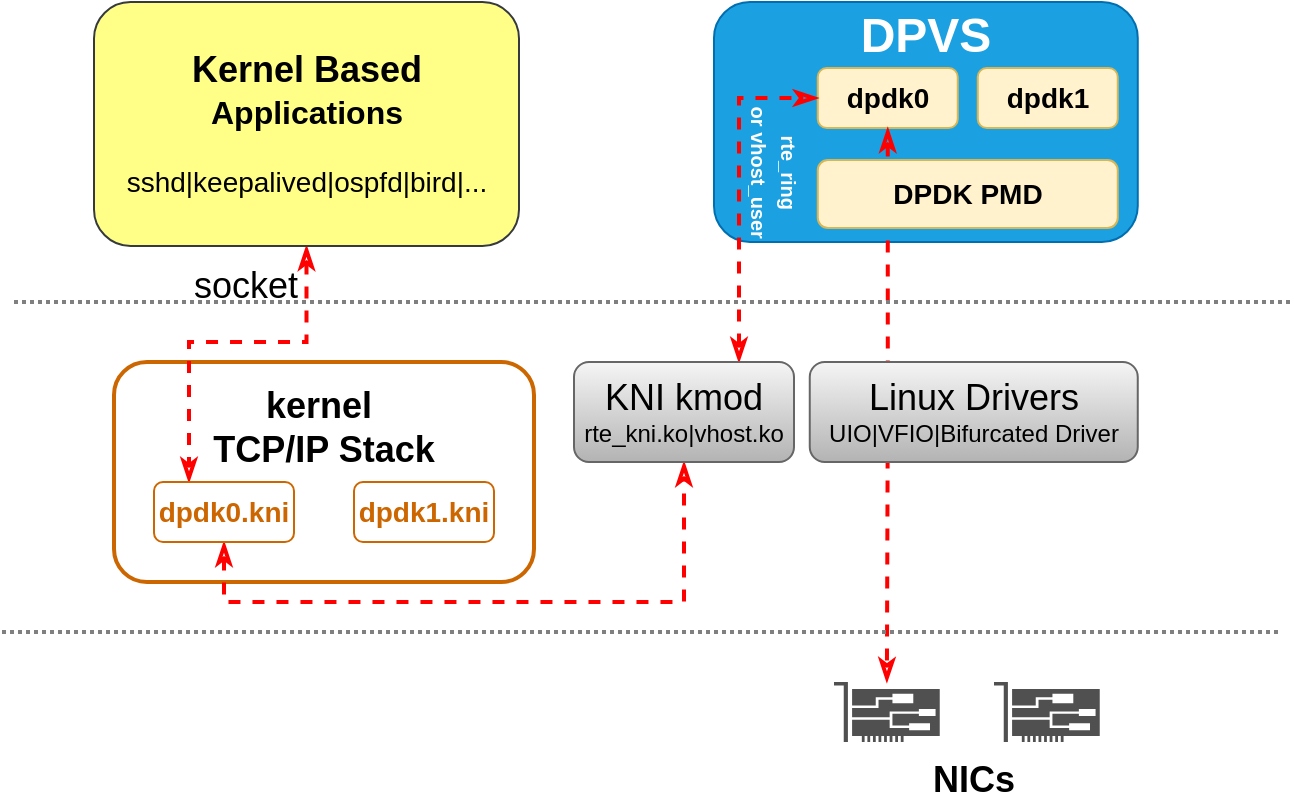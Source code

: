 <mxfile border="50" scale="3" compressed="false" locked="false" version="24.7.13">
  <diagram id="eFARZ7ye3ZyHCSxxOhFb" name="kni">
    <mxGraphModel dx="989" dy="545" grid="1" gridSize="10" guides="1" tooltips="1" connect="1" arrows="1" fold="1" page="1" pageScale="1" pageWidth="827" pageHeight="1169" math="0" shadow="0">
      <root>
        <mxCell id="0" />
        <mxCell id="1" parent="0" />
        <mxCell id="j9tfoosSE3qILXxTiQy9-3" value="&lt;font style=&quot;font-size: 24px;&quot;&gt;&lt;b style=&quot;&quot;&gt;DPVS&lt;/b&gt;&lt;/font&gt;&lt;div&gt;&lt;br&gt;&lt;/div&gt;&lt;div&gt;&lt;br&gt;&lt;/div&gt;&lt;div&gt;&lt;br&gt;&lt;/div&gt;&lt;div&gt;&lt;br&gt;&lt;/div&gt;&lt;div&gt;&lt;br&gt;&lt;/div&gt;&lt;div&gt;&lt;br&gt;&lt;/div&gt;" style="rounded=1;whiteSpace=wrap;html=1;fillColor=#1ba1e2;strokeColor=#006EAF;fontColor=#ffffff;" vertex="1" parent="1">
          <mxGeometry x="450" y="490" width="211.88" height="120" as="geometry" />
        </mxCell>
        <mxCell id="j9tfoosSE3qILXxTiQy9-5" value="&lt;font style=&quot;font-size: 14px;&quot;&gt;&lt;b&gt;dpdk0&lt;/b&gt;&lt;/font&gt;" style="rounded=1;whiteSpace=wrap;html=1;fillColor=#fff2cc;strokeColor=#d6b656;" vertex="1" parent="1">
          <mxGeometry x="501.88" y="523" width="70" height="30" as="geometry" />
        </mxCell>
        <mxCell id="j9tfoosSE3qILXxTiQy9-7" value="&lt;font style=&quot;font-size: 14px;&quot;&gt;&lt;b&gt;dpdk1&lt;/b&gt;&lt;/font&gt;" style="rounded=1;whiteSpace=wrap;html=1;fillColor=#fff2cc;strokeColor=#d6b656;" vertex="1" parent="1">
          <mxGeometry x="581.88" y="523" width="70" height="30" as="geometry" />
        </mxCell>
        <mxCell id="O6jyKfrmbOcH9zmBw9ze-5" style="edgeStyle=orthogonalEdgeStyle;rounded=0;orthogonalLoop=1;jettySize=auto;html=1;exitX=0.5;exitY=1;exitDx=0;exitDy=0;strokeColor=#FF0000;strokeWidth=2;startArrow=classicThin;startFill=0;endArrow=classicThin;endFill=0;dashed=1;" edge="1" parent="1" source="j9tfoosSE3qILXxTiQy9-5" target="O6jyKfrmbOcH9zmBw9ze-1">
          <mxGeometry relative="1" as="geometry" />
        </mxCell>
        <mxCell id="IBzB3Yzv9ICFWQqCQZ6M-7" value="&lt;font style=&quot;font-size: 18px;&quot;&gt;&lt;b&gt;kernel&amp;nbsp;&lt;/b&gt;&lt;/font&gt;&lt;div&gt;&lt;font style=&quot;font-size: 18px;&quot;&gt;&lt;b&gt;TCP/IP Stack&lt;/b&gt;&lt;/font&gt;&lt;div&gt;&lt;font style=&quot;font-size: 18px;&quot;&gt;&lt;br&gt;&lt;/font&gt;&lt;/div&gt;&lt;div&gt;&lt;font style=&quot;font-size: 18px;&quot;&gt;&lt;br&gt;&lt;/font&gt;&lt;/div&gt;&lt;/div&gt;" style="rounded=1;whiteSpace=wrap;html=1;strokeColor=#CC6600;strokeWidth=2;" vertex="1" parent="1">
          <mxGeometry x="150" y="670" width="210" height="110" as="geometry" />
        </mxCell>
        <mxCell id="O6jyKfrmbOcH9zmBw9ze-7" style="edgeStyle=orthogonalEdgeStyle;rounded=0;orthogonalLoop=1;jettySize=auto;html=1;entryX=0.25;entryY=0;entryDx=0;entryDy=0;strokeWidth=2;dashed=1;startArrow=classicThin;startFill=0;endArrow=classicThin;endFill=0;strokeColor=#FF0000;" edge="1" parent="1" source="IBzB3Yzv9ICFWQqCQZ6M-3" target="IBzB3Yzv9ICFWQqCQZ6M-4">
          <mxGeometry relative="1" as="geometry">
            <Array as="points">
              <mxPoint x="246" y="660" />
              <mxPoint x="188" y="660" />
            </Array>
          </mxGeometry>
        </mxCell>
        <mxCell id="IBzB3Yzv9ICFWQqCQZ6M-3" value="&lt;div&gt;&lt;span style=&quot;color: rgb(0, 0, 0);&quot;&gt;&lt;font style=&quot;font-size: 18px;&quot;&gt;&lt;b&gt;Kernel Based&lt;/b&gt;&lt;/font&gt;&lt;/span&gt;&lt;/div&gt;&lt;div&gt;&lt;span style=&quot;color: rgb(0, 0, 0);&quot;&gt;&lt;font size=&quot;3&quot; style=&quot;&quot;&gt;&lt;b&gt;Applications&lt;/b&gt;&lt;/font&gt;&lt;/span&gt;&lt;br&gt;&lt;/div&gt;&lt;div&gt;&lt;span style=&quot;color: rgb(0, 0, 0);&quot;&gt;&lt;font style=&quot;font-size: 14px;&quot;&gt;&lt;br&gt;&lt;/font&gt;&lt;/span&gt;&lt;/div&gt;&lt;div&gt;&lt;span style=&quot;color: rgb(0, 0, 0);&quot;&gt;&lt;font style=&quot;font-size: 14px;&quot;&gt;sshd|keepalived|ospfd|bird|...&lt;/font&gt;&lt;/span&gt;&lt;/div&gt;" style="rounded=1;whiteSpace=wrap;html=1;fillColor=#ffff88;strokeColor=#36393d;" vertex="1" parent="1">
          <mxGeometry x="140" y="490" width="212.5" height="122" as="geometry" />
        </mxCell>
        <mxCell id="O6jyKfrmbOcH9zmBw9ze-8" style="edgeStyle=orthogonalEdgeStyle;rounded=0;orthogonalLoop=1;jettySize=auto;html=1;entryX=0.5;entryY=1;entryDx=0;entryDy=0;strokeWidth=2;dashed=1;startArrow=classicThin;startFill=0;endArrow=classicThin;endFill=0;strokeColor=#FF0000;" edge="1" parent="1" source="IBzB3Yzv9ICFWQqCQZ6M-4" target="IBzB3Yzv9ICFWQqCQZ6M-8">
          <mxGeometry relative="1" as="geometry">
            <Array as="points">
              <mxPoint x="205" y="790" />
              <mxPoint x="435" y="790" />
            </Array>
          </mxGeometry>
        </mxCell>
        <mxCell id="IBzB3Yzv9ICFWQqCQZ6M-4" value="&lt;font color=&quot;#cc6600&quot; style=&quot;font-size: 14px;&quot;&gt;&lt;b&gt;dpdk0.kni&lt;/b&gt;&lt;/font&gt;" style="rounded=1;whiteSpace=wrap;html=1;strokeColor=#CC6600;" vertex="1" parent="1">
          <mxGeometry x="170" y="730" width="70" height="30" as="geometry" />
        </mxCell>
        <mxCell id="IBzB3Yzv9ICFWQqCQZ6M-6" value="&lt;font color=&quot;#cc6600&quot; style=&quot;font-size: 14px;&quot;&gt;&lt;b&gt;dpdk1.kni&lt;/b&gt;&lt;/font&gt;" style="rounded=1;whiteSpace=wrap;html=1;strokeColor=#CC6600;" vertex="1" parent="1">
          <mxGeometry x="270" y="730" width="70" height="30" as="geometry" />
        </mxCell>
        <mxCell id="O6jyKfrmbOcH9zmBw9ze-9" style="edgeStyle=orthogonalEdgeStyle;rounded=0;orthogonalLoop=1;jettySize=auto;html=1;entryX=0;entryY=0.5;entryDx=0;entryDy=0;exitX=0.75;exitY=0;exitDx=0;exitDy=0;strokeWidth=2;dashed=1;startArrow=classicThin;startFill=0;endArrow=classicThin;endFill=0;strokeColor=#FF0000;" edge="1" parent="1" source="IBzB3Yzv9ICFWQqCQZ6M-8" target="j9tfoosSE3qILXxTiQy9-5">
          <mxGeometry relative="1" as="geometry" />
        </mxCell>
        <mxCell id="IBzB3Yzv9ICFWQqCQZ6M-8" value="&lt;font style=&quot;font-size: 18px;&quot;&gt;KNI kmod&lt;/font&gt;&lt;div&gt;&lt;font style=&quot;font-size: 12px;&quot;&gt;rte_kni.ko|vhost.ko&lt;/font&gt;&lt;/div&gt;" style="rounded=1;whiteSpace=wrap;html=1;fillColor=#f5f5f5;strokeColor=#666666;gradientColor=#b3b3b3;" vertex="1" parent="1">
          <mxGeometry x="380" y="670" width="110" height="50" as="geometry" />
        </mxCell>
        <mxCell id="oO2gNdg5D-aUiUnC3wbW-1" value="&lt;div&gt;&lt;font style=&quot;font-size: 18px;&quot;&gt;Linux Drivers&lt;/font&gt;&lt;/div&gt;&lt;font style=&quot;font-size: 12px;&quot;&gt;UIO|VFIO|Bifurcated Driver&lt;/font&gt;" style="rounded=1;whiteSpace=wrap;html=1;fillColor=#f5f5f5;gradientColor=#b3b3b3;strokeColor=#666666;" vertex="1" parent="1">
          <mxGeometry x="497.88" y="670" width="164" height="50" as="geometry" />
        </mxCell>
        <mxCell id="oO2gNdg5D-aUiUnC3wbW-3" value="" style="endArrow=none;dashed=1;html=1;rounded=0;strokeWidth=2;dashPattern=1 1;strokeColor=#808080;" edge="1" parent="1">
          <mxGeometry width="50" height="50" relative="1" as="geometry">
            <mxPoint x="100" y="640" as="sourcePoint" />
            <mxPoint x="740" y="640" as="targetPoint" />
          </mxGeometry>
        </mxCell>
        <mxCell id="oO2gNdg5D-aUiUnC3wbW-4" value="" style="endArrow=none;dashed=1;html=1;rounded=0;strokeWidth=2;dashPattern=1 1;strokeColor=#808080;" edge="1" parent="1">
          <mxGeometry width="50" height="50" relative="1" as="geometry">
            <mxPoint x="94" y="805" as="sourcePoint" />
            <mxPoint x="734" y="805" as="targetPoint" />
          </mxGeometry>
        </mxCell>
        <mxCell id="O6jyKfrmbOcH9zmBw9ze-4" value="" style="group" vertex="1" connectable="0" parent="1">
          <mxGeometry x="510" y="830" width="132.87" height="64" as="geometry" />
        </mxCell>
        <mxCell id="O6jyKfrmbOcH9zmBw9ze-1" value="" style="sketch=0;pointerEvents=1;shadow=0;dashed=0;html=1;strokeColor=none;fillColor=#505050;labelPosition=center;verticalLabelPosition=bottom;verticalAlign=top;outlineConnect=0;align=center;shape=mxgraph.office.devices.nic;" vertex="1" parent="O6jyKfrmbOcH9zmBw9ze-4">
          <mxGeometry width="52.87" height="30" as="geometry" />
        </mxCell>
        <mxCell id="O6jyKfrmbOcH9zmBw9ze-2" value="" style="sketch=0;pointerEvents=1;shadow=0;dashed=0;html=1;strokeColor=none;fillColor=#505050;labelPosition=center;verticalLabelPosition=bottom;verticalAlign=top;outlineConnect=0;align=center;shape=mxgraph.office.devices.nic;" vertex="1" parent="O6jyKfrmbOcH9zmBw9ze-4">
          <mxGeometry x="80" width="52.87" height="30" as="geometry" />
        </mxCell>
        <mxCell id="O6jyKfrmbOcH9zmBw9ze-3" value="&lt;font style=&quot;font-size: 18px;&quot;&gt;&lt;b&gt;NICs&lt;/b&gt;&lt;/font&gt;" style="text;html=1;align=center;verticalAlign=middle;whiteSpace=wrap;rounded=0;" vertex="1" parent="O6jyKfrmbOcH9zmBw9ze-4">
          <mxGeometry x="39.88" y="34" width="60" height="30" as="geometry" />
        </mxCell>
        <mxCell id="IBzB3Yzv9ICFWQqCQZ6M-1" value="&lt;b&gt;&lt;font style=&quot;font-size: 14px;&quot;&gt;DPDK PMD&lt;/font&gt;&lt;/b&gt;" style="rounded=1;whiteSpace=wrap;html=1;fillColor=#fff2cc;strokeColor=#d6b656;" vertex="1" parent="1">
          <mxGeometry x="501.88" y="569" width="150" height="34" as="geometry" />
        </mxCell>
        <mxCell id="O6jyKfrmbOcH9zmBw9ze-10" value="&lt;font style=&quot;font-size: 18px;&quot;&gt;socket&lt;/font&gt;" style="text;html=1;align=center;verticalAlign=middle;whiteSpace=wrap;rounded=0;" vertex="1" parent="1">
          <mxGeometry x="186" y="617" width="60" height="30" as="geometry" />
        </mxCell>
        <mxCell id="O6jyKfrmbOcH9zmBw9ze-13" value="&lt;b&gt;&lt;font style=&quot;font-size: 10px;&quot; color=&quot;#ffffff&quot;&gt;rte_ring or&amp;nbsp;&lt;/font&gt;&lt;span style=&quot;font-size: 10px; background-color: initial; color: rgb(255, 255, 255);&quot;&gt;vhost_user&lt;/span&gt;&lt;/b&gt;" style="text;html=1;align=center;verticalAlign=middle;whiteSpace=wrap;rounded=0;rotation=90;" vertex="1" parent="1">
          <mxGeometry x="439.5" y="569.5" width="82.24" height="11" as="geometry" />
        </mxCell>
      </root>
    </mxGraphModel>
  </diagram>
</mxfile>
